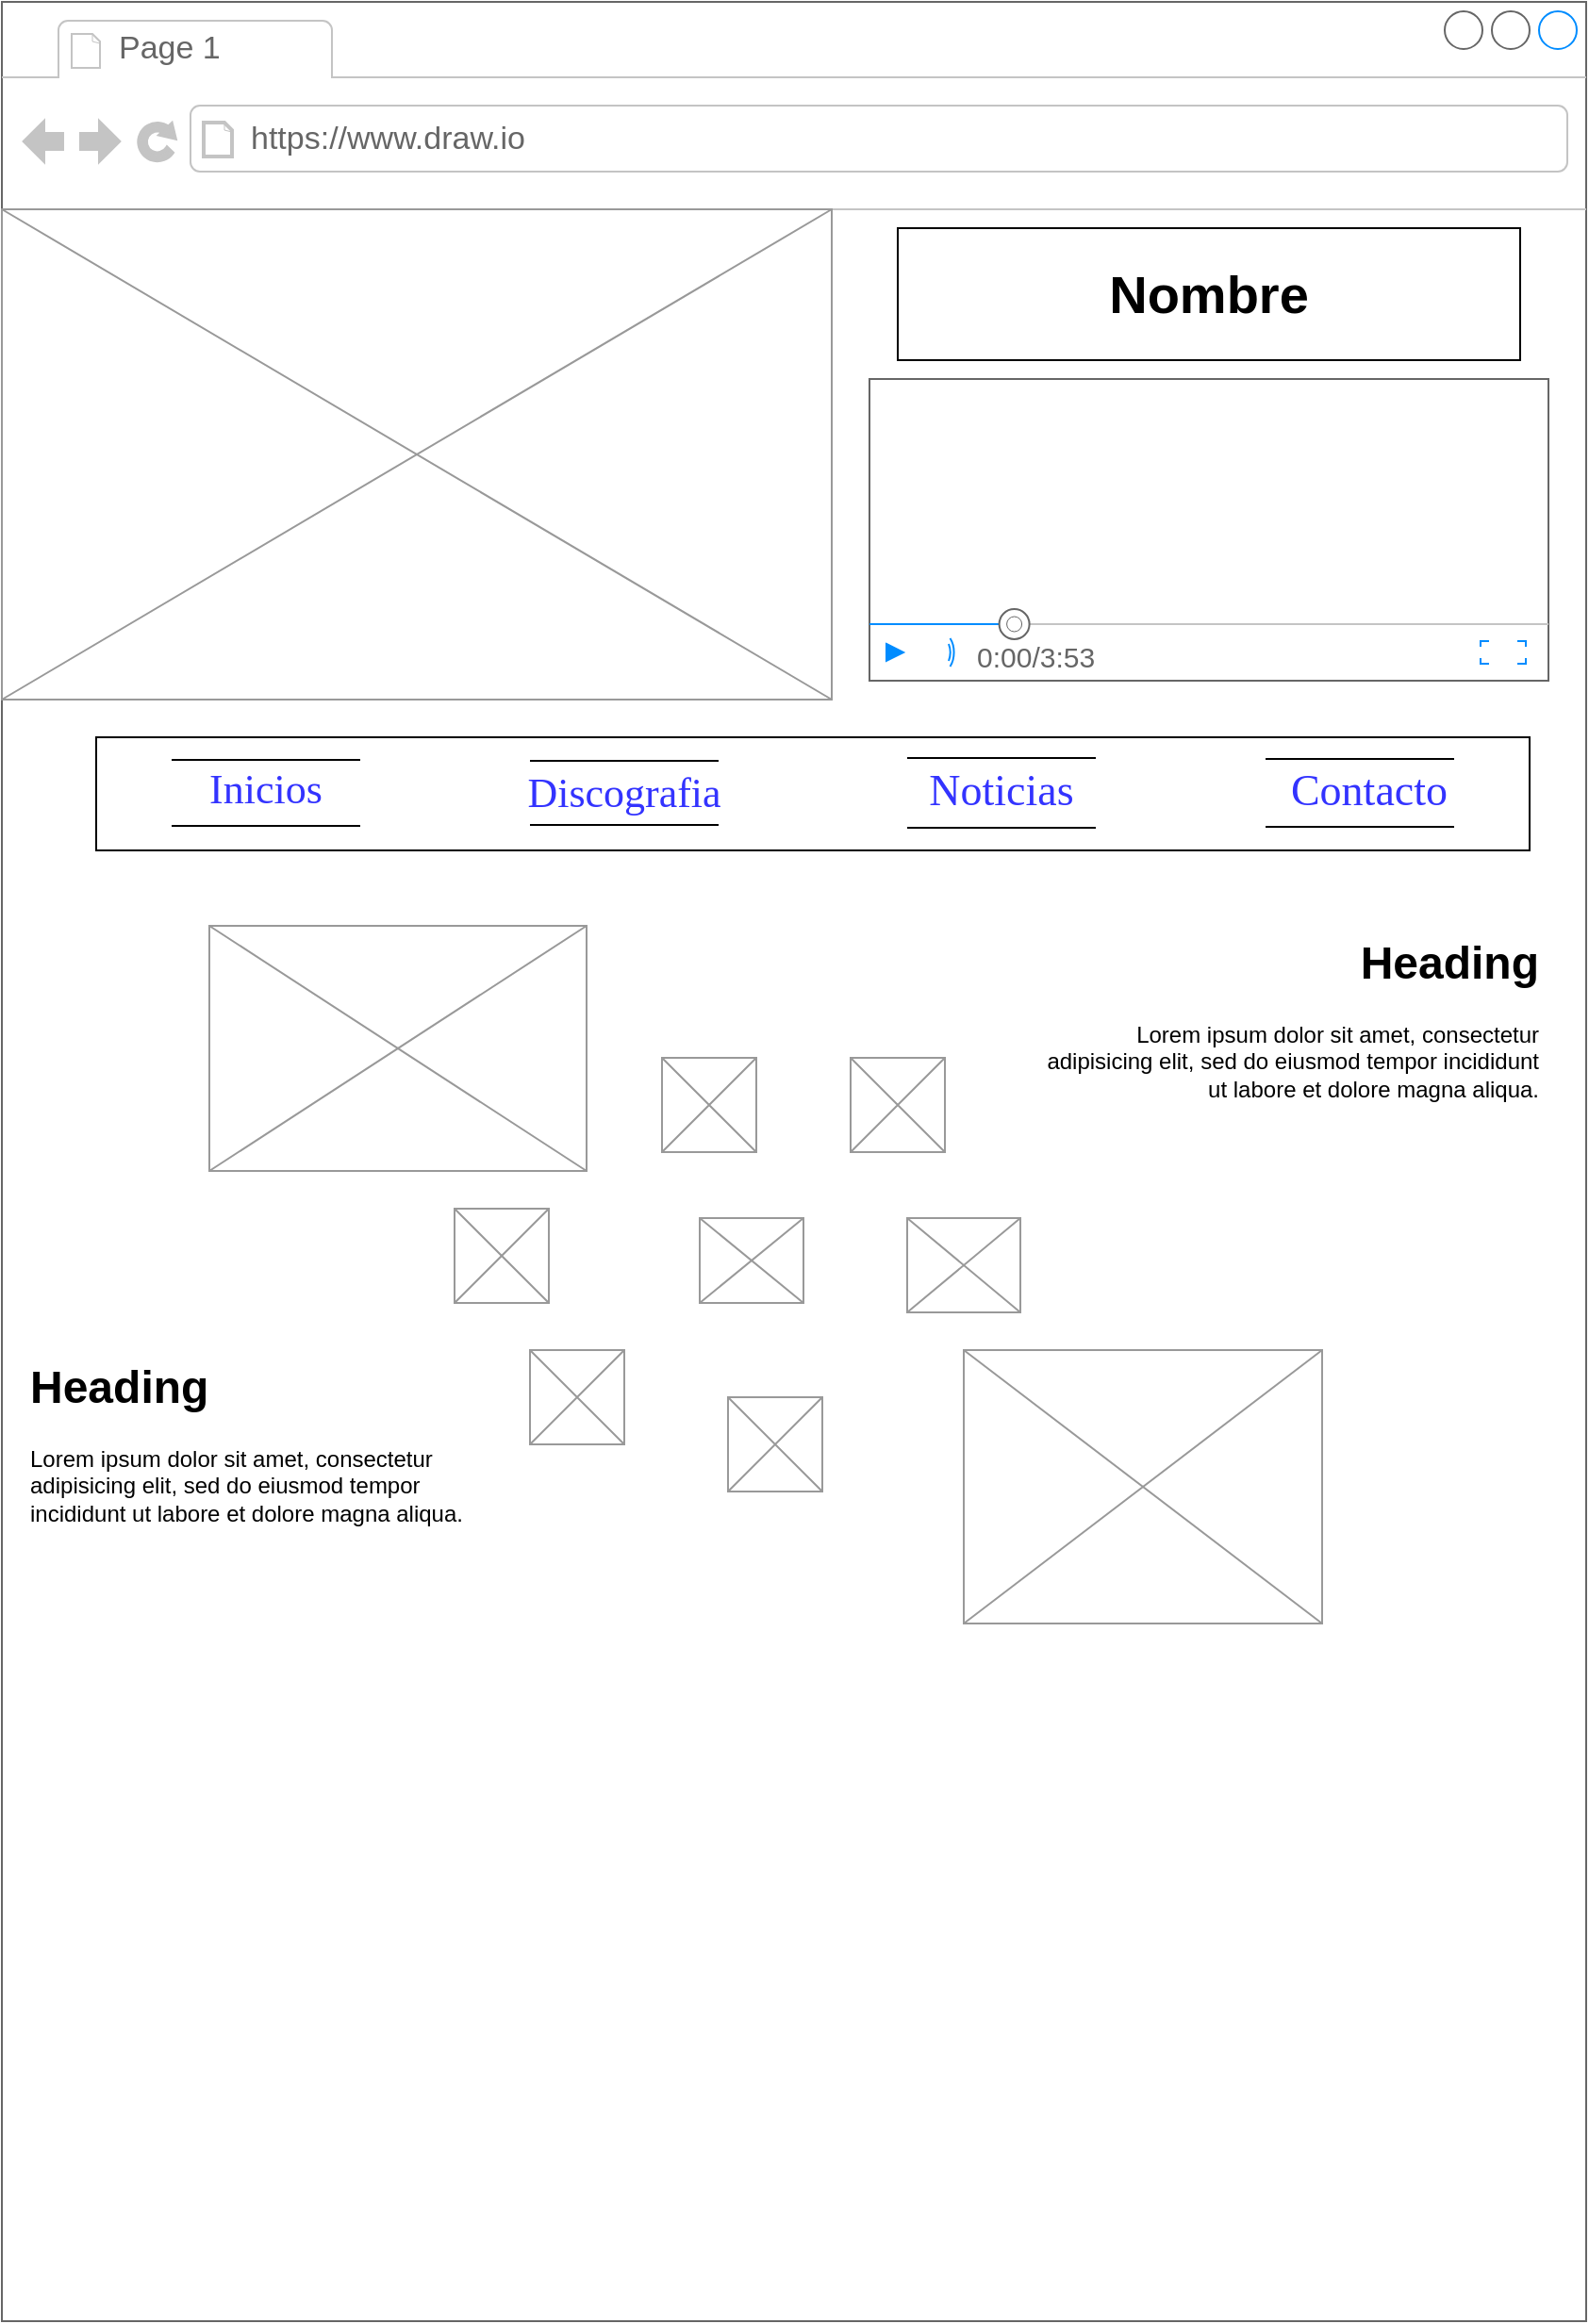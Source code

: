 <mxfile version="21.8.2" type="github">
  <diagram name="Page-1" id="2cc2dc42-3aac-f2a9-1cec-7a8b7cbee084">
    <mxGraphModel dx="880" dy="1328" grid="1" gridSize="10" guides="1" tooltips="1" connect="1" arrows="1" fold="1" page="1" pageScale="1" pageWidth="1100" pageHeight="850" background="#ffffff" math="0" shadow="0">
      <root>
        <mxCell id="0" />
        <mxCell id="1" parent="0" />
        <mxCell id="oLWAqpKavaJuwqKOd3UO-1" value="" style="strokeWidth=1;shadow=0;dashed=0;align=center;html=1;shape=mxgraph.mockup.containers.browserWindow;rSize=0;strokeColor=#666666;strokeColor2=#008cff;strokeColor3=#c4c4c4;mainText=,;recursiveResize=0;" vertex="1" parent="1">
          <mxGeometry x="40" y="-470" width="840" height="1230" as="geometry" />
        </mxCell>
        <mxCell id="oLWAqpKavaJuwqKOd3UO-2" value="Page 1" style="strokeWidth=1;shadow=0;dashed=0;align=center;html=1;shape=mxgraph.mockup.containers.anchor;fontSize=17;fontColor=#666666;align=left;whiteSpace=wrap;" vertex="1" parent="oLWAqpKavaJuwqKOd3UO-1">
          <mxGeometry x="60" y="12" width="110" height="26" as="geometry" />
        </mxCell>
        <mxCell id="oLWAqpKavaJuwqKOd3UO-3" value="https://www.draw.io" style="strokeWidth=1;shadow=0;dashed=0;align=center;html=1;shape=mxgraph.mockup.containers.anchor;rSize=0;fontSize=17;fontColor=#666666;align=left;" vertex="1" parent="oLWAqpKavaJuwqKOd3UO-1">
          <mxGeometry x="130" y="60" width="250" height="26" as="geometry" />
        </mxCell>
        <mxCell id="oLWAqpKavaJuwqKOd3UO-8" value="Nombre" style="rounded=0;whiteSpace=wrap;fontStyle=1;spacing=10;fontSize=28;" vertex="1" parent="oLWAqpKavaJuwqKOd3UO-1">
          <mxGeometry x="475" y="120" width="330" height="70" as="geometry" />
        </mxCell>
        <mxCell id="oLWAqpKavaJuwqKOd3UO-50" value="" style="verticalLabelPosition=bottom;shadow=0;dashed=0;align=center;html=1;verticalAlign=top;strokeWidth=1;shape=mxgraph.mockup.containers.videoPlayer;strokeColor=#666666;strokeColor2=#008cff;strokeColor3=#c4c4c4;textColor=#666666;fillColor2=#008cff;barHeight=30;barPos=20;" vertex="1" parent="oLWAqpKavaJuwqKOd3UO-1">
          <mxGeometry x="460" y="200" width="360" height="160" as="geometry" />
        </mxCell>
        <mxCell id="oLWAqpKavaJuwqKOd3UO-51" value="" style="rounded=0;whiteSpace=wrap;html=1;" vertex="1" parent="oLWAqpKavaJuwqKOd3UO-1">
          <mxGeometry x="50" y="390" width="760" height="60" as="geometry" />
        </mxCell>
        <mxCell id="oLWAqpKavaJuwqKOd3UO-53" value="&lt;font face=&quot;Georgia&quot; style=&quot;font-size: 22px;&quot; color=&quot;#3333ff&quot;&gt;Inicios&lt;/font&gt;" style="text;html=1;strokeColor=none;fillColor=none;align=center;verticalAlign=middle;whiteSpace=wrap;rounded=0;" vertex="1" parent="oLWAqpKavaJuwqKOd3UO-1">
          <mxGeometry x="70" y="400" width="140" height="35" as="geometry" />
        </mxCell>
        <mxCell id="oLWAqpKavaJuwqKOd3UO-57" value="&lt;font style=&quot;font-size: 23px;&quot; face=&quot;Georgia&quot; color=&quot;#3333ff&quot;&gt;Noticias&lt;/font&gt;" style="text;html=1;strokeColor=none;fillColor=none;align=center;verticalAlign=middle;whiteSpace=wrap;rounded=0;" vertex="1" parent="oLWAqpKavaJuwqKOd3UO-1">
          <mxGeometry x="500" y="400" width="60" height="35" as="geometry" />
        </mxCell>
        <mxCell id="oLWAqpKavaJuwqKOd3UO-60" value="&lt;font style=&quot;font-size: 23px;&quot; color=&quot;#3333ff&quot; face=&quot;Georgia&quot;&gt;Contacto&lt;/font&gt;" style="text;html=1;strokeColor=none;fillColor=none;align=center;verticalAlign=middle;whiteSpace=wrap;rounded=0;" vertex="1" parent="oLWAqpKavaJuwqKOd3UO-1">
          <mxGeometry x="670" y="402.5" width="110" height="30" as="geometry" />
        </mxCell>
        <mxCell id="oLWAqpKavaJuwqKOd3UO-68" value="" style="shape=link;html=1;rounded=0;width=35;" edge="1" parent="oLWAqpKavaJuwqKOd3UO-1">
          <mxGeometry width="100" relative="1" as="geometry">
            <mxPoint x="90" y="419.5" as="sourcePoint" />
            <mxPoint x="190" y="419.5" as="targetPoint" />
          </mxGeometry>
        </mxCell>
        <mxCell id="oLWAqpKavaJuwqKOd3UO-72" value="" style="shape=link;html=1;rounded=0;width=36;" edge="1" parent="oLWAqpKavaJuwqKOd3UO-1" source="oLWAqpKavaJuwqKOd3UO-56">
          <mxGeometry width="100" relative="1" as="geometry">
            <mxPoint x="260" y="422" as="sourcePoint" />
            <mxPoint x="360" y="422" as="targetPoint" />
          </mxGeometry>
        </mxCell>
        <mxCell id="oLWAqpKavaJuwqKOd3UO-73" value="" style="shape=link;html=1;rounded=0;width=37;" edge="1" parent="oLWAqpKavaJuwqKOd3UO-1">
          <mxGeometry width="100" relative="1" as="geometry">
            <mxPoint x="480" y="419.5" as="sourcePoint" />
            <mxPoint x="580" y="419.5" as="targetPoint" />
          </mxGeometry>
        </mxCell>
        <mxCell id="oLWAqpKavaJuwqKOd3UO-74" value="" style="shape=link;html=1;rounded=0;width=36;" edge="1" parent="oLWAqpKavaJuwqKOd3UO-1">
          <mxGeometry width="100" relative="1" as="geometry">
            <mxPoint x="670" y="419.5" as="sourcePoint" />
            <mxPoint x="770" y="419.5" as="targetPoint" />
          </mxGeometry>
        </mxCell>
        <mxCell id="oLWAqpKavaJuwqKOd3UO-56" value="&lt;font face=&quot;Georgia&quot; style=&quot;font-size: 22px;&quot; color=&quot;#3333ff&quot;&gt;Discografia&lt;/font&gt;" style="text;html=1;strokeColor=none;fillColor=none;align=center;verticalAlign=middle;whiteSpace=wrap;rounded=0;" vertex="1" parent="oLWAqpKavaJuwqKOd3UO-1">
          <mxGeometry x="300" y="405" width="60" height="30" as="geometry" />
        </mxCell>
        <mxCell id="oLWAqpKavaJuwqKOd3UO-76" value="" style="shape=link;html=1;rounded=0;width=34;" edge="1" parent="oLWAqpKavaJuwqKOd3UO-1">
          <mxGeometry width="100" relative="1" as="geometry">
            <mxPoint x="280" y="419.5" as="sourcePoint" />
            <mxPoint x="380" y="419.5" as="targetPoint" />
          </mxGeometry>
        </mxCell>
        <mxCell id="oLWAqpKavaJuwqKOd3UO-103" value="&lt;h1&gt;Heading&lt;/h1&gt;&lt;p&gt;Lorem ipsum dolor sit amet, consectetur adipisicing elit, sed do eiusmod tempor incididunt ut labore et dolore magna aliqua.&lt;/p&gt;" style="text;html=1;strokeColor=none;fillColor=none;spacing=5;spacingTop=-20;whiteSpace=wrap;overflow=hidden;rounded=0;align=right;" vertex="1" parent="oLWAqpKavaJuwqKOd3UO-1">
          <mxGeometry x="540" y="490" width="280" height="210" as="geometry" />
        </mxCell>
        <mxCell id="oLWAqpKavaJuwqKOd3UO-104" value="&lt;h1&gt;Heading&lt;/h1&gt;&lt;p&gt;Lorem ipsum dolor sit amet, consectetur adipisicing elit, sed do eiusmod tempor incididunt ut labore et dolore magna aliqua.&lt;/p&gt;" style="text;html=1;strokeColor=none;fillColor=none;spacing=5;spacingTop=-20;whiteSpace=wrap;overflow=hidden;rounded=0;" vertex="1" parent="oLWAqpKavaJuwqKOd3UO-1">
          <mxGeometry x="10" y="715" width="260" height="150" as="geometry" />
        </mxCell>
        <mxCell id="oLWAqpKavaJuwqKOd3UO-94" value="" style="verticalLabelPosition=bottom;shadow=0;dashed=0;align=center;html=1;verticalAlign=top;strokeWidth=1;shape=mxgraph.mockup.graphics.simpleIcon;strokeColor=#999999;fillColor=#ffffff;" vertex="1" parent="oLWAqpKavaJuwqKOd3UO-1">
          <mxGeometry x="110" y="490" width="200" height="130" as="geometry" />
        </mxCell>
        <mxCell id="oLWAqpKavaJuwqKOd3UO-97" value="" style="verticalLabelPosition=bottom;shadow=0;dashed=0;align=center;html=1;verticalAlign=top;strokeWidth=1;shape=mxgraph.mockup.graphics.simpleIcon;strokeColor=#999999;fillColor=#ffffff;" vertex="1" parent="oLWAqpKavaJuwqKOd3UO-1">
          <mxGeometry x="240" y="640" width="50" height="50" as="geometry" />
        </mxCell>
        <mxCell id="oLWAqpKavaJuwqKOd3UO-95" value="" style="verticalLabelPosition=bottom;shadow=0;dashed=0;align=center;html=1;verticalAlign=top;strokeWidth=1;shape=mxgraph.mockup.graphics.simpleIcon;strokeColor=#999999;fillColor=#ffffff;" vertex="1" parent="oLWAqpKavaJuwqKOd3UO-1">
          <mxGeometry x="350" y="560" width="50" height="50" as="geometry" />
        </mxCell>
        <mxCell id="oLWAqpKavaJuwqKOd3UO-98" value="" style="verticalLabelPosition=bottom;shadow=0;dashed=0;align=center;html=1;verticalAlign=top;strokeWidth=1;shape=mxgraph.mockup.graphics.simpleIcon;strokeColor=#999999;fillColor=#ffffff;" vertex="1" parent="oLWAqpKavaJuwqKOd3UO-1">
          <mxGeometry x="370" y="645" width="55" height="45" as="geometry" />
        </mxCell>
        <mxCell id="oLWAqpKavaJuwqKOd3UO-96" value="" style="verticalLabelPosition=bottom;shadow=0;dashed=0;align=center;html=1;verticalAlign=top;strokeWidth=1;shape=mxgraph.mockup.graphics.simpleIcon;strokeColor=#999999;fillColor=#ffffff;" vertex="1" parent="oLWAqpKavaJuwqKOd3UO-1">
          <mxGeometry x="450" y="560" width="50" height="50" as="geometry" />
        </mxCell>
        <mxCell id="oLWAqpKavaJuwqKOd3UO-99" value="" style="verticalLabelPosition=bottom;shadow=0;dashed=0;align=center;html=1;verticalAlign=top;strokeWidth=1;shape=mxgraph.mockup.graphics.simpleIcon;strokeColor=#999999;fillColor=#ffffff;" vertex="1" parent="oLWAqpKavaJuwqKOd3UO-1">
          <mxGeometry x="480" y="645" width="60" height="50" as="geometry" />
        </mxCell>
        <mxCell id="oLWAqpKavaJuwqKOd3UO-100" value="" style="verticalLabelPosition=bottom;shadow=0;dashed=0;align=center;html=1;verticalAlign=top;strokeWidth=1;shape=mxgraph.mockup.graphics.simpleIcon;strokeColor=#999999;fillColor=#ffffff;" vertex="1" parent="oLWAqpKavaJuwqKOd3UO-1">
          <mxGeometry x="280" y="715" width="50" height="50" as="geometry" />
        </mxCell>
        <mxCell id="oLWAqpKavaJuwqKOd3UO-102" value="" style="verticalLabelPosition=bottom;shadow=0;dashed=0;align=center;html=1;verticalAlign=top;strokeWidth=1;shape=mxgraph.mockup.graphics.simpleIcon;strokeColor=#999999;fillColor=#ffffff;" vertex="1" parent="oLWAqpKavaJuwqKOd3UO-1">
          <mxGeometry x="510" y="715" width="190" height="145" as="geometry" />
        </mxCell>
        <mxCell id="oLWAqpKavaJuwqKOd3UO-33" value="" style="verticalLabelPosition=bottom;shadow=0;dashed=0;align=center;html=1;verticalAlign=top;strokeWidth=1;shape=mxgraph.mockup.graphics.simpleIcon;strokeColor=#999999;" vertex="1" parent="1">
          <mxGeometry x="40" y="-360" width="440" height="260" as="geometry" />
        </mxCell>
        <mxCell id="oLWAqpKavaJuwqKOd3UO-101" value="" style="verticalLabelPosition=bottom;shadow=0;dashed=0;align=center;html=1;verticalAlign=top;strokeWidth=1;shape=mxgraph.mockup.graphics.simpleIcon;strokeColor=#999999;fillColor=#ffffff;" vertex="1" parent="1">
          <mxGeometry x="425" y="270" width="50" height="50" as="geometry" />
        </mxCell>
      </root>
    </mxGraphModel>
  </diagram>
</mxfile>

